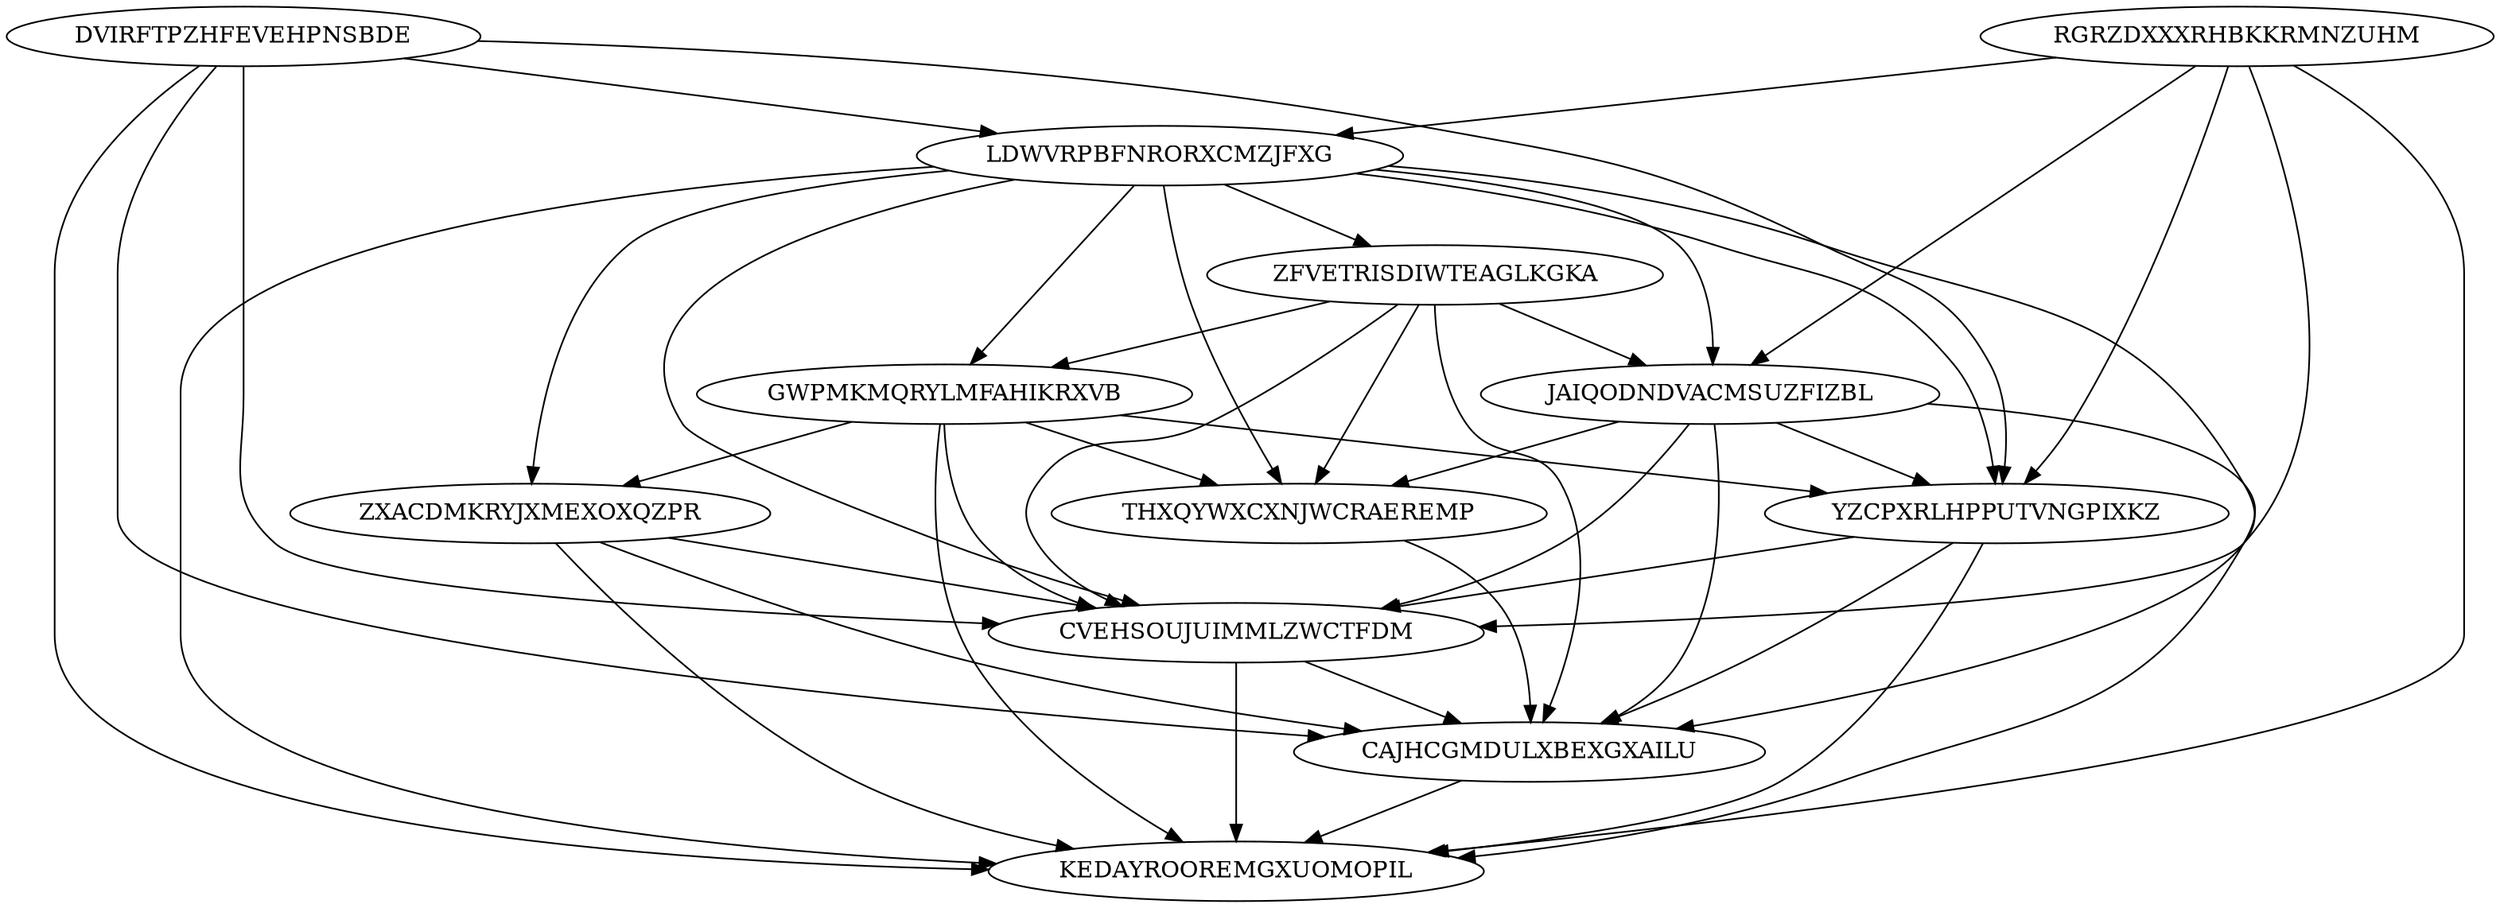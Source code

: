 digraph N12M44 {
	DVIRFTPZHFEVEHPNSBDE	[Weight=13];
	RGRZDXXXRHBKKRMNZUHM	[Weight=19];
	LDWVRPBFNRORXCMZJFXG	[Weight=17];
	ZFVETRISDIWTEAGLKGKA	[Weight=18];
	GWPMKMQRYLMFAHIKRXVB	[Weight=15];
	JAIQODNDVACMSUZFIZBL	[Weight=13];
	ZXACDMKRYJXMEXOXQZPR	[Weight=12];
	YZCPXRLHPPUTVNGPIXKZ	[Weight=17];
	CVEHSOUJUIMMLZWCTFDM	[Weight=13];
	THXQYWXCXNJWCRAEREMP	[Weight=16];
	CAJHCGMDULXBEXGXAILU	[Weight=15];
	KEDAYROOREMGXUOMOPIL	[Weight=15];
	ZFVETRISDIWTEAGLKGKA -> JAIQODNDVACMSUZFIZBL [Weight=10];
	DVIRFTPZHFEVEHPNSBDE -> CVEHSOUJUIMMLZWCTFDM [Weight=20];
	JAIQODNDVACMSUZFIZBL -> YZCPXRLHPPUTVNGPIXKZ [Weight=10];
	JAIQODNDVACMSUZFIZBL -> CVEHSOUJUIMMLZWCTFDM [Weight=13];
	ZXACDMKRYJXMEXOXQZPR -> CAJHCGMDULXBEXGXAILU [Weight=12];
	RGRZDXXXRHBKKRMNZUHM -> KEDAYROOREMGXUOMOPIL [Weight=14];
	ZFVETRISDIWTEAGLKGKA -> CAJHCGMDULXBEXGXAILU [Weight=10];
	LDWVRPBFNRORXCMZJFXG -> YZCPXRLHPPUTVNGPIXKZ [Weight=15];
	YZCPXRLHPPUTVNGPIXKZ -> CAJHCGMDULXBEXGXAILU [Weight=13];
	JAIQODNDVACMSUZFIZBL -> THXQYWXCXNJWCRAEREMP [Weight=15];
	RGRZDXXXRHBKKRMNZUHM -> CVEHSOUJUIMMLZWCTFDM [Weight=18];
	DVIRFTPZHFEVEHPNSBDE -> YZCPXRLHPPUTVNGPIXKZ [Weight=20];
	ZXACDMKRYJXMEXOXQZPR -> CVEHSOUJUIMMLZWCTFDM [Weight=19];
	ZFVETRISDIWTEAGLKGKA -> GWPMKMQRYLMFAHIKRXVB [Weight=17];
	GWPMKMQRYLMFAHIKRXVB -> THXQYWXCXNJWCRAEREMP [Weight=12];
	DVIRFTPZHFEVEHPNSBDE -> CAJHCGMDULXBEXGXAILU [Weight=20];
	LDWVRPBFNRORXCMZJFXG -> ZFVETRISDIWTEAGLKGKA [Weight=13];
	GWPMKMQRYLMFAHIKRXVB -> YZCPXRLHPPUTVNGPIXKZ [Weight=10];
	LDWVRPBFNRORXCMZJFXG -> JAIQODNDVACMSUZFIZBL [Weight=19];
	ZFVETRISDIWTEAGLKGKA -> CVEHSOUJUIMMLZWCTFDM [Weight=17];
	LDWVRPBFNRORXCMZJFXG -> THXQYWXCXNJWCRAEREMP [Weight=17];
	LDWVRPBFNRORXCMZJFXG -> CAJHCGMDULXBEXGXAILU [Weight=16];
	THXQYWXCXNJWCRAEREMP -> CAJHCGMDULXBEXGXAILU [Weight=15];
	YZCPXRLHPPUTVNGPIXKZ -> KEDAYROOREMGXUOMOPIL [Weight=13];
	CVEHSOUJUIMMLZWCTFDM -> KEDAYROOREMGXUOMOPIL [Weight=18];
	LDWVRPBFNRORXCMZJFXG -> GWPMKMQRYLMFAHIKRXVB [Weight=19];
	DVIRFTPZHFEVEHPNSBDE -> LDWVRPBFNRORXCMZJFXG [Weight=11];
	LDWVRPBFNRORXCMZJFXG -> KEDAYROOREMGXUOMOPIL [Weight=16];
	CAJHCGMDULXBEXGXAILU -> KEDAYROOREMGXUOMOPIL [Weight=20];
	GWPMKMQRYLMFAHIKRXVB -> CVEHSOUJUIMMLZWCTFDM [Weight=15];
	LDWVRPBFNRORXCMZJFXG -> ZXACDMKRYJXMEXOXQZPR [Weight=13];
	CVEHSOUJUIMMLZWCTFDM -> CAJHCGMDULXBEXGXAILU [Weight=13];
	LDWVRPBFNRORXCMZJFXG -> CVEHSOUJUIMMLZWCTFDM [Weight=20];
	JAIQODNDVACMSUZFIZBL -> KEDAYROOREMGXUOMOPIL [Weight=16];
	DVIRFTPZHFEVEHPNSBDE -> KEDAYROOREMGXUOMOPIL [Weight=16];
	GWPMKMQRYLMFAHIKRXVB -> KEDAYROOREMGXUOMOPIL [Weight=14];
	ZXACDMKRYJXMEXOXQZPR -> KEDAYROOREMGXUOMOPIL [Weight=18];
	JAIQODNDVACMSUZFIZBL -> CAJHCGMDULXBEXGXAILU [Weight=11];
	RGRZDXXXRHBKKRMNZUHM -> YZCPXRLHPPUTVNGPIXKZ [Weight=12];
	YZCPXRLHPPUTVNGPIXKZ -> CVEHSOUJUIMMLZWCTFDM [Weight=13];
	RGRZDXXXRHBKKRMNZUHM -> LDWVRPBFNRORXCMZJFXG [Weight=11];
	RGRZDXXXRHBKKRMNZUHM -> JAIQODNDVACMSUZFIZBL [Weight=12];
	ZFVETRISDIWTEAGLKGKA -> THXQYWXCXNJWCRAEREMP [Weight=11];
	GWPMKMQRYLMFAHIKRXVB -> ZXACDMKRYJXMEXOXQZPR [Weight=12];
}
